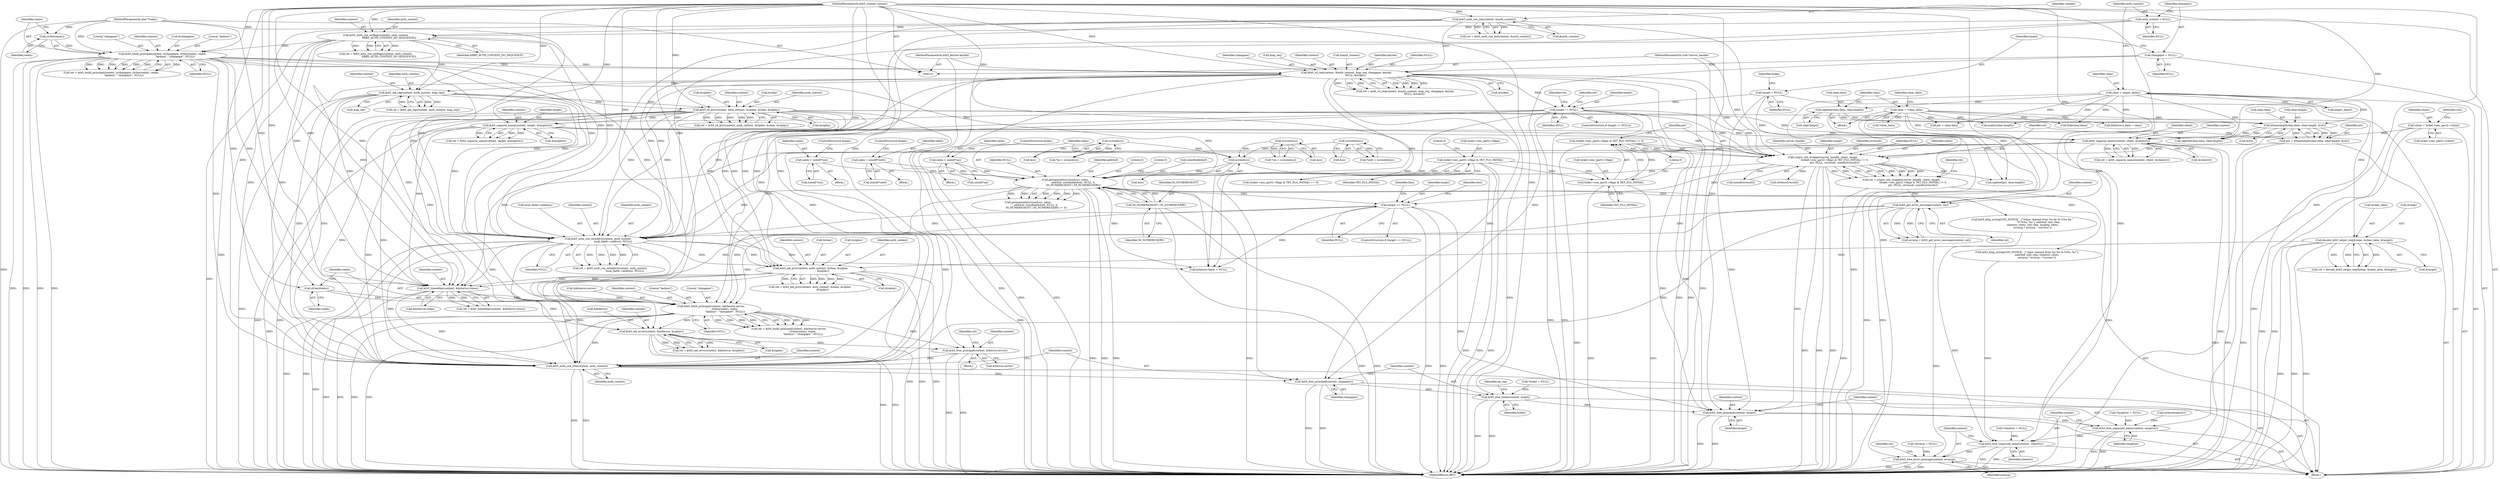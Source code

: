 digraph "0_krb5_cf1a0c411b2668c57c41e9c4efd15ba17b6b322c@API" {
"1001228" [label="(Call,krb5_free_principal(context, changepw))"];
"1001225" [label="(Call,krb5_auth_con_free(context, auth_context))"];
"1000360" [label="(Call,krb5_auth_con_init(context, &auth_context))"];
"1000122" [label="(MethodParameterIn,krb5_context context)"];
"1000963" [label="(Call,krb5_auth_con_setaddrs(context, auth_context,\n                                     local_faddr->address, NULL))"];
"1000482" [label="(Call,krb5_rd_priv(context, auth_context, &cipher, &clear, &replay))"];
"1000445" [label="(Call,krb5_mk_rep(context, auth_context, &ap_rep))"];
"1000420" [label="(Call,krb5_rd_req(context, &auth_context, &ap_req, changepw, keytab,\n                      NULL, &ticket))"];
"1000396" [label="(Call,krb5_build_principal(context, &changepw, strlen(realm), realm,\n                               \"kadmin\", \"changepw\", NULL))"];
"1000378" [label="(Call,krb5_auth_con_setflags(context, auth_context,\n                                 KRB5_AUTH_CONTEXT_DO_SEQUENCE))"];
"1000149" [label="(Call,auth_context = NULL)"];
"1000400" [label="(Call,strlen(realm))"];
"1000124" [label="(MethodParameterIn,char *realm)"];
"1000153" [label="(Call,changepw = NULL)"];
"1000125" [label="(MethodParameterIn,krb5_keytab keytab)"];
"1000580" [label="(Call,krb5_unparse_name(context, client, &clientstr))"];
"1000559" [label="(Call,krb5_unparse_name(context, target, &targetstr))"];
"1000553" [label="(Call,target != NULL)"];
"1000158" [label="(Call,target = NULL)"];
"1000503" [label="(Call,client = ticket->enc_part2->client)"];
"1000656" [label="(Call,krb5_get_error_message(context, ret))"];
"1000632" [label="(Call,ret = schpw_util_wrapper(server_handle, client, target,\n                             (ticket->enc_part2->flags & TKT_FLG_INITIAL) != 0,\n                             ptr, NULL, strresult, sizeof(strresult)))"];
"1000634" [label="(Call,schpw_util_wrapper(server_handle, client, target,\n                             (ticket->enc_part2->flags & TKT_FLG_INITIAL) != 0,\n                             ptr, NULL, strresult, sizeof(strresult)))"];
"1000123" [label="(MethodParameterIn,void *server_handle)"];
"1000638" [label="(Call,(ticket->enc_part2->flags & TKT_FLG_INITIAL) != 0)"];
"1000639" [label="(Call,ticket->enc_part2->flags & TKT_FLG_INITIAL)"];
"1000603" [label="(Call,ticket->enc_part2->flags & TKT_FLG_INITIAL)"];
"1000621" [label="(Call,ptr = k5memdup0(clear.data, clear.length, &ret))"];
"1000623" [label="(Call,k5memdup0(clear.data, clear.length, &ret))"];
"1000539" [label="(Call,zapfree(clear.data, clear.length))"];
"1000145" [label="(Call,clear = empty_data())"];
"1000546" [label="(Call,clear = *clear_data)"];
"1000785" [label="(Call,getnameinfo(ss2sa(&ss), salen,\n                    addrbuf, sizeof(addrbuf), NULL, 0,\n                    NI_NUMERICHOST | NI_NUMERICSERV))"];
"1000786" [label="(Call,ss2sa(&ss))"];
"1000769" [label="(Call,ss2sa(&ss))"];
"1000693" [label="(Call,ss2sin(&ss))"];
"1000731" [label="(Call,ss2sin6(&ss))"];
"1000720" [label="(Call,salen = sizeof(*sin))"];
"1000758" [label="(Call,salen = sizeof(*sin6))"];
"1000777" [label="(Call,salen = sizeof(*sa))"];
"1000795" [label="(Call,NI_NUMERICHOST | NI_NUMERICSERV)"];
"1000813" [label="(Call,target == NULL)"];
"1001041" [label="(Call,krb5_timeofday(context, &krberror.stime))"];
"1000985" [label="(Call,krb5_mk_priv(context, auth_context, &clear, &cipher,\n                               &replay))"];
"1000518" [label="(Call,decode_krb5_setpw_req(&clear, &clear_data, &target))"];
"1001119" [label="(Call,krb5_free_principal(context, krberror.server))"];
"1001113" [label="(Call,krb5_mk_error(context, &krberror, &cipher))"];
"1001084" [label="(Call,krb5_build_principal(context, &krberror.server,\n                                   strlen(realm), realm,\n                                   \"kadmin\", \"changepw\", NULL))"];
"1001090" [label="(Call,strlen(realm))"];
"1001231" [label="(Call,krb5_free_ticket(context, ticket))"];
"1001246" [label="(Call,krb5_free_principal(context, target))"];
"1001249" [label="(Call,krb5_free_unparsed_name(context, targetstr))"];
"1001252" [label="(Call,krb5_free_unparsed_name(context, clientstr))"];
"1001255" [label="(Call,krb5_free_error_message(context, errmsg))"];
"1000830" [label="(Call,strlen(targetstr))"];
"1000923" [label="(Call,malloc(clear.length))"];
"1000694" [label="(Call,&ss)"];
"1001259" [label="(Identifier,ret)"];
"1000487" [label="(Call,&clear)"];
"1000484" [label="(Identifier,auth_context)"];
"1000581" [label="(Identifier,context)"];
"1001232" [label="(Identifier,context)"];
"1000965" [label="(Identifier,auth_context)"];
"1000160" [label="(Identifier,NULL)"];
"1000609" [label="(Identifier,TKT_FLG_INITIAL)"];
"1000646" [label="(Literal,0)"];
"1001085" [label="(Identifier,context)"];
"1000422" [label="(Call,&auth_context)"];
"1000630" [label="(Call,&ret)"];
"1000418" [label="(Call,ret = krb5_rd_req(context, &auth_context, &ap_req, changepw, keytab,\n                      NULL, &ticket))"];
"1000402" [label="(Identifier,realm)"];
"1000358" [label="(Call,ret = krb5_auth_con_init(context, &auth_context))"];
"1000729" [label="(Call,*sin6 = ss2sin6(&ss))"];
"1000578" [label="(Call,ret = krb5_unparse_name(context, client, &clientstr))"];
"1000987" [label="(Identifier,auth_context)"];
"1001226" [label="(Identifier,context)"];
"1000427" [label="(Identifier,keytab)"];
"1000514" [label="(Block,)"];
"1000448" [label="(Call,&ap_rep)"];
"1000155" [label="(Identifier,NULL)"];
"1000758" [label="(Call,salen = sizeof(*sin6))"];
"1000404" [label="(Literal,\"changepw\")"];
"1000986" [label="(Identifier,context)"];
"1001231" [label="(Call,krb5_free_ticket(context, ticket))"];
"1000645" [label="(Identifier,TKT_FLG_INITIAL)"];
"1000814" [label="(Identifier,target)"];
"1001248" [label="(Identifier,target)"];
"1000174" [label="(Call,*targetstr = NULL)"];
"1001257" [label="(Identifier,errmsg)"];
"1000378" [label="(Call,krb5_auth_con_setflags(context, auth_context,\n                                 KRB5_AUTH_CONTEXT_DO_SEQUENCE))"];
"1000582" [label="(Identifier,client)"];
"1000124" [label="(MethodParameterIn,char *realm)"];
"1000627" [label="(Call,clear.length)"];
"1000797" [label="(Identifier,NI_NUMERICSERV)"];
"1000485" [label="(Call,&cipher)"];
"1000786" [label="(Call,ss2sa(&ss))"];
"1000992" [label="(Call,&replay)"];
"1000659" [label="(Call,zapfree(clear.data, clear.length))"];
"1001011" [label="(Block,)"];
"1000551" [label="(Identifier,clear_data)"];
"1000777" [label="(Call,salen = sizeof(*sa))"];
"1000656" [label="(Call,krb5_get_error_message(context, ret))"];
"1000840" [label="(Call,krb5_klog_syslog(LOG_NOTICE, _(\"setpw request from %s by %.*s%s for \"\n                                       \"%.*s%s: %s\"), addrbuf, (int) clen,\n                         clientstr, cdots, (int) tlen, targetp, tdots,\n                         errmsg ? errmsg : \"success\"))"];
"1000361" [label="(Identifier,context)"];
"1000483" [label="(Identifier,context)"];
"1000397" [label="(Identifier,context)"];
"1000787" [label="(Call,&ss)"];
"1001117" [label="(Call,&cipher)"];
"1000489" [label="(Call,&replay)"];
"1000657" [label="(Identifier,context)"];
"1000966" [label="(Call,local_faddr->address)"];
"1001115" [label="(Call,&krberror)"];
"1000154" [label="(Identifier,changepw)"];
"1000635" [label="(Identifier,server_handle)"];
"1000791" [label="(Call,sizeof(addrbuf))"];
"1000151" [label="(Identifier,NULL)"];
"1000623" [label="(Call,k5memdup0(clear.data, clear.length, &ret))"];
"1000732" [label="(Call,&ss)"];
"1000604" [label="(Call,ticket->enc_part2->flags)"];
"1001125" [label="(Identifier,ret)"];
"1001251" [label="(Identifier,targetstr)"];
"1000633" [label="(Identifier,ret)"];
"1001253" [label="(Identifier,context)"];
"1000725" [label="(ControlStructure,break;)"];
"1000149" [label="(Call,auth_context = NULL)"];
"1000796" [label="(Identifier,NI_NUMERICHOST)"];
"1001249" [label="(Call,krb5_free_unparsed_name(context, targetstr))"];
"1001092" [label="(Identifier,realm)"];
"1000793" [label="(Identifier,NULL)"];
"1000790" [label="(Identifier,addrbuf)"];
"1000658" [label="(Identifier,ret)"];
"1000691" [label="(Call,*sin = ss2sin(&ss))"];
"1001247" [label="(Identifier,context)"];
"1000731" [label="(Call,ss2sin6(&ss))"];
"1000784" [label="(Call,getnameinfo(ss2sa(&ss), salen,\n                    addrbuf, sizeof(addrbuf), NULL, 0,\n                    NI_NUMERICHOST | NI_NUMERICSERV) != 0)"];
"1001119" [label="(Call,krb5_free_principal(context, krberror.server))"];
"1000721" [label="(Identifier,salen)"];
"1000760" [label="(Call,sizeof(*sin6))"];
"1000559" [label="(Call,krb5_unparse_name(context, target, &targetstr))"];
"1000381" [label="(Identifier,KRB5_AUTH_CONTEXT_DO_SEQUENCE)"];
"1001238" [label="(Call,free(clear.data))"];
"1000720" [label="(Call,salen = sizeof(*sin))"];
"1000794" [label="(Literal,0)"];
"1000983" [label="(Call,ret = krb5_mk_priv(context, auth_context, &clear, &cipher,\n                               &replay))"];
"1000813" [label="(Call,target == NULL)"];
"1001225" [label="(Call,krb5_auth_con_free(context, auth_context))"];
"1000554" [label="(Identifier,target)"];
"1000518" [label="(Call,decode_krb5_setpw_req(&clear, &clear_data, &target))"];
"1001233" [label="(Identifier,ticket)"];
"1000125" [label="(MethodParameterIn,krb5_keytab keytab)"];
"1001236" [label="(Identifier,ap_rep)"];
"1000394" [label="(Call,ret = krb5_build_principal(context, &changepw, strlen(realm), realm,\n                               \"kadmin\", \"changepw\", NULL))"];
"1000398" [label="(Call,&changepw)"];
"1001255" [label="(Call,krb5_free_error_message(context, errmsg))"];
"1000637" [label="(Identifier,target)"];
"1000401" [label="(Identifier,realm)"];
"1000480" [label="(Call,ret = krb5_rd_priv(context, auth_context, &cipher, &clear, &replay))"];
"1000969" [label="(Identifier,NULL)"];
"1000818" [label="(Identifier,tlen)"];
"1000689" [label="(Block,)"];
"1001246" [label="(Call,krb5_free_principal(context, target))"];
"1000961" [label="(Call,ret = krb5_auth_con_setaddrs(context, auth_context,\n                                     local_faddr->address, NULL))"];
"1000778" [label="(Identifier,salen)"];
"1000123" [label="(MethodParameterIn,void *server_handle)"];
"1000861" [label="(Call,krb5_klog_syslog(LOG_NOTICE, _(\"chpw request from %s for %.*s%s: %s\"),\n                         addrbuf, (int) clen, clientstr, cdots,\n                         errmsg ? errmsg : \"success\"))"];
"1000376" [label="(Call,ret = krb5_auth_con_setflags(context, auth_context,\n                                 KRB5_AUTH_CONTEXT_DO_SEQUENCE))"];
"1000547" [label="(Identifier,clear)"];
"1000963" [label="(Call,krb5_auth_con_setaddrs(context, auth_context,\n                                     local_faddr->address, NULL))"];
"1000428" [label="(Identifier,NULL)"];
"1001256" [label="(Identifier,context)"];
"1000727" [label="(Block,)"];
"1000812" [label="(ControlStructure,if (target == NULL))"];
"1001254" [label="(Identifier,clientstr)"];
"1000770" [label="(Call,&ss)"];
"1001095" [label="(Identifier,NULL)"];
"1000649" [label="(Identifier,strresult)"];
"1000445" [label="(Call,krb5_mk_rep(context, auth_context, &ap_rep))"];
"1001229" [label="(Identifier,context)"];
"1001091" [label="(Identifier,realm)"];
"1001041" [label="(Call,krb5_timeofday(context, &krberror.stime))"];
"1001252" [label="(Call,krb5_free_unparsed_name(context, clientstr))"];
"1000130" [label="(Block,)"];
"1001082" [label="(Call,ret = krb5_build_principal(context, &krberror.server,\n                                   strlen(realm), realm,\n                                   \"kadmin\", \"changepw\", NULL))"];
"1000158" [label="(Call,target = NULL)"];
"1000426" [label="(Identifier,changepw)"];
"1000552" [label="(ControlStructure,if (target != NULL))"];
"1000512" [label="(Identifier,vno)"];
"1001042" [label="(Identifier,context)"];
"1000795" [label="(Call,NI_NUMERICHOST | NI_NUMERICSERV)"];
"1000985" [label="(Call,krb5_mk_priv(context, auth_context, &clear, &cipher,\n                               &replay))"];
"1000519" [label="(Call,&clear)"];
"1000648" [label="(Identifier,NULL)"];
"1001084" [label="(Call,krb5_build_principal(context, &krberror.server,\n                                   strlen(realm), realm,\n                                   \"kadmin\", \"changepw\", NULL))"];
"1000580" [label="(Call,krb5_unparse_name(context, client, &clientstr))"];
"1000815" [label="(Identifier,NULL)"];
"1000159" [label="(Identifier,target)"];
"1001111" [label="(Call,ret = krb5_mk_error(context, &krberror, &cipher))"];
"1001114" [label="(Identifier,context)"];
"1000162" [label="(Call,*ticket = NULL)"];
"1000558" [label="(Identifier,ret)"];
"1000379" [label="(Identifier,context)"];
"1000639" [label="(Call,ticket->enc_part2->flags & TKT_FLG_INITIAL)"];
"1000759" [label="(Identifier,salen)"];
"1000988" [label="(Call,&clear)"];
"1000420" [label="(Call,krb5_rd_req(context, &auth_context, &ap_req, changepw, keytab,\n                      NULL, &ticket))"];
"1000504" [label="(Identifier,client)"];
"1001106" [label="(Call,krberror.e_data = clear)"];
"1000122" [label="(MethodParameterIn,krb5_context context)"];
"1000540" [label="(Call,clear.data)"];
"1000380" [label="(Identifier,auth_context)"];
"1000964" [label="(Identifier,context)"];
"1001090" [label="(Call,strlen(realm))"];
"1001113" [label="(Call,krb5_mk_error(context, &krberror, &cipher))"];
"1000446" [label="(Identifier,context)"];
"1001230" [label="(Identifier,changepw)"];
"1000503" [label="(Call,client = ticket->enc_part2->client)"];
"1000147" [label="(Call,empty_data())"];
"1000150" [label="(Identifier,auth_context)"];
"1000638" [label="(Call,(ticket->enc_part2->flags & TKT_FLG_INITIAL) != 0)"];
"1000539" [label="(Call,zapfree(clear.data, clear.length))"];
"1001121" [label="(Call,krberror.server)"];
"1001120" [label="(Identifier,context)"];
"1000560" [label="(Identifier,context)"];
"1001260" [label="(MethodReturn,RET)"];
"1000654" [label="(Call,errmsg = krb5_get_error_message(context, ret))"];
"1000610" [label="(Literal,0)"];
"1000765" [label="(Block,)"];
"1000650" [label="(Call,sizeof(strresult))"];
"1000396" [label="(Call,krb5_build_principal(context, &changepw, strlen(realm), realm,\n                               \"kadmin\", \"changepw\", NULL))"];
"1000782" [label="(ControlStructure,break;)"];
"1000561" [label="(Identifier,target)"];
"1000360" [label="(Call,krb5_auth_con_init(context, &auth_context))"];
"1000153" [label="(Call,changepw = NULL)"];
"1000622" [label="(Identifier,ptr)"];
"1000557" [label="(Call,ret = krb5_unparse_name(context, target, &targetstr))"];
"1000624" [label="(Call,clear.data)"];
"1000553" [label="(Call,target != NULL)"];
"1000505" [label="(Call,ticket->enc_part2->client)"];
"1000362" [label="(Call,&auth_context)"];
"1000145" [label="(Call,clear = empty_data())"];
"1000424" [label="(Call,&ap_req)"];
"1000443" [label="(Call,ret = krb5_mk_rep(context, auth_context, &ap_rep))"];
"1000403" [label="(Literal,\"kadmin\")"];
"1001228" [label="(Call,krb5_free_principal(context, changepw))"];
"1000603" [label="(Call,ticket->enc_part2->flags & TKT_FLG_INITIAL)"];
"1000543" [label="(Call,clear.length)"];
"1001043" [label="(Call,&krberror.stime)"];
"1001093" [label="(Literal,\"kadmin\")"];
"1001227" [label="(Identifier,auth_context)"];
"1000170" [label="(Call,*clientstr = NULL)"];
"1001039" [label="(Call,ret = krb5_timeofday(context, &krberror.stime))"];
"1000562" [label="(Call,&targetstr)"];
"1000482" [label="(Call,krb5_rd_priv(context, auth_context, &cipher, &clear, &replay))"];
"1000693" [label="(Call,ss2sin(&ss))"];
"1000163" [label="(Identifier,ticket)"];
"1000789" [label="(Identifier,salen)"];
"1000516" [label="(Call,ret = decode_krb5_setpw_req(&clear, &clear_data, &target))"];
"1000915" [label="(Call,strlen(strresult))"];
"1000447" [label="(Identifier,auth_context)"];
"1000636" [label="(Identifier,client)"];
"1000634" [label="(Call,schpw_util_wrapper(server_handle, client, target,\n                             (ticket->enc_part2->flags & TKT_FLG_INITIAL) != 0,\n                             ptr, NULL, strresult, sizeof(strresult)))"];
"1000767" [label="(Call,*sa = ss2sa(&ss))"];
"1000546" [label="(Call,clear = *clear_data)"];
"1001094" [label="(Literal,\"changepw\")"];
"1000400" [label="(Call,strlen(realm))"];
"1001077" [label="(Call,krberror.client = NULL)"];
"1000829" [label="(Identifier,tlen)"];
"1000769" [label="(Call,ss2sa(&ss))"];
"1000798" [label="(Literal,0)"];
"1000653" [label="(Identifier,ret)"];
"1000548" [label="(Call,*clear_data)"];
"1000583" [label="(Call,&clientstr)"];
"1000785" [label="(Call,getnameinfo(ss2sa(&ss), salen,\n                    addrbuf, sizeof(addrbuf), NULL, 0,\n                    NI_NUMERICHOST | NI_NUMERICSERV))"];
"1000602" [label="(Call,(ticket->enc_part2->flags & TKT_FLG_INITIAL) == 0)"];
"1000521" [label="(Call,&clear_data)"];
"1000763" [label="(ControlStructure,break;)"];
"1000779" [label="(Call,sizeof(*sa))"];
"1000429" [label="(Call,&ticket)"];
"1000579" [label="(Identifier,ret)"];
"1000555" [label="(Identifier,NULL)"];
"1000632" [label="(Call,ret = schpw_util_wrapper(server_handle, client, target,\n                             (ticket->enc_part2->flags & TKT_FLG_INITIAL) != 0,\n                             ptr, NULL, strresult, sizeof(strresult)))"];
"1000722" [label="(Call,sizeof(*sin))"];
"1000621" [label="(Call,ptr = k5memdup0(clear.data, clear.length, &ret))"];
"1000523" [label="(Call,&target)"];
"1000421" [label="(Identifier,context)"];
"1000647" [label="(Identifier,ptr)"];
"1000990" [label="(Call,&cipher)"];
"1000927" [label="(Call,ptr = clear.data)"];
"1000178" [label="(Call,*errmsg = NULL)"];
"1000405" [label="(Identifier,NULL)"];
"1000640" [label="(Call,ticket->enc_part2->flags)"];
"1000666" [label="(Call,zapfree(ptr, clear.length))"];
"1000146" [label="(Identifier,clear)"];
"1001086" [label="(Call,&krberror.server)"];
"1001250" [label="(Identifier,context)"];
"1001228" -> "1000130"  [label="AST: "];
"1001228" -> "1001230"  [label="CFG: "];
"1001229" -> "1001228"  [label="AST: "];
"1001230" -> "1001228"  [label="AST: "];
"1001232" -> "1001228"  [label="CFG: "];
"1001228" -> "1001260"  [label="DDG: "];
"1001228" -> "1001260"  [label="DDG: "];
"1001225" -> "1001228"  [label="DDG: "];
"1000122" -> "1001228"  [label="DDG: "];
"1000420" -> "1001228"  [label="DDG: "];
"1000153" -> "1001228"  [label="DDG: "];
"1001228" -> "1001231"  [label="DDG: "];
"1001225" -> "1000130"  [label="AST: "];
"1001225" -> "1001227"  [label="CFG: "];
"1001226" -> "1001225"  [label="AST: "];
"1001227" -> "1001225"  [label="AST: "];
"1001229" -> "1001225"  [label="CFG: "];
"1001225" -> "1001260"  [label="DDG: "];
"1001225" -> "1001260"  [label="DDG: "];
"1000360" -> "1001225"  [label="DDG: "];
"1000963" -> "1001225"  [label="DDG: "];
"1000963" -> "1001225"  [label="DDG: "];
"1001041" -> "1001225"  [label="DDG: "];
"1000580" -> "1001225"  [label="DDG: "];
"1000985" -> "1001225"  [label="DDG: "];
"1000985" -> "1001225"  [label="DDG: "];
"1001119" -> "1001225"  [label="DDG: "];
"1000559" -> "1001225"  [label="DDG: "];
"1000396" -> "1001225"  [label="DDG: "];
"1000482" -> "1001225"  [label="DDG: "];
"1000482" -> "1001225"  [label="DDG: "];
"1001084" -> "1001225"  [label="DDG: "];
"1000445" -> "1001225"  [label="DDG: "];
"1000445" -> "1001225"  [label="DDG: "];
"1000378" -> "1001225"  [label="DDG: "];
"1000378" -> "1001225"  [label="DDG: "];
"1000420" -> "1001225"  [label="DDG: "];
"1000656" -> "1001225"  [label="DDG: "];
"1000122" -> "1001225"  [label="DDG: "];
"1000149" -> "1001225"  [label="DDG: "];
"1000360" -> "1000358"  [label="AST: "];
"1000360" -> "1000362"  [label="CFG: "];
"1000361" -> "1000360"  [label="AST: "];
"1000362" -> "1000360"  [label="AST: "];
"1000358" -> "1000360"  [label="CFG: "];
"1000360" -> "1001260"  [label="DDG: "];
"1000360" -> "1000358"  [label="DDG: "];
"1000360" -> "1000358"  [label="DDG: "];
"1000122" -> "1000360"  [label="DDG: "];
"1000360" -> "1000378"  [label="DDG: "];
"1000360" -> "1000420"  [label="DDG: "];
"1000360" -> "1000963"  [label="DDG: "];
"1000360" -> "1001041"  [label="DDG: "];
"1000122" -> "1000121"  [label="AST: "];
"1000122" -> "1001260"  [label="DDG: "];
"1000122" -> "1000378"  [label="DDG: "];
"1000122" -> "1000396"  [label="DDG: "];
"1000122" -> "1000420"  [label="DDG: "];
"1000122" -> "1000445"  [label="DDG: "];
"1000122" -> "1000482"  [label="DDG: "];
"1000122" -> "1000559"  [label="DDG: "];
"1000122" -> "1000580"  [label="DDG: "];
"1000122" -> "1000656"  [label="DDG: "];
"1000122" -> "1000963"  [label="DDG: "];
"1000122" -> "1000985"  [label="DDG: "];
"1000122" -> "1001041"  [label="DDG: "];
"1000122" -> "1001084"  [label="DDG: "];
"1000122" -> "1001113"  [label="DDG: "];
"1000122" -> "1001119"  [label="DDG: "];
"1000122" -> "1001231"  [label="DDG: "];
"1000122" -> "1001246"  [label="DDG: "];
"1000122" -> "1001249"  [label="DDG: "];
"1000122" -> "1001252"  [label="DDG: "];
"1000122" -> "1001255"  [label="DDG: "];
"1000963" -> "1000961"  [label="AST: "];
"1000963" -> "1000969"  [label="CFG: "];
"1000964" -> "1000963"  [label="AST: "];
"1000965" -> "1000963"  [label="AST: "];
"1000966" -> "1000963"  [label="AST: "];
"1000969" -> "1000963"  [label="AST: "];
"1000961" -> "1000963"  [label="CFG: "];
"1000963" -> "1001260"  [label="DDG: "];
"1000963" -> "1001260"  [label="DDG: "];
"1000963" -> "1000961"  [label="DDG: "];
"1000963" -> "1000961"  [label="DDG: "];
"1000963" -> "1000961"  [label="DDG: "];
"1000963" -> "1000961"  [label="DDG: "];
"1000482" -> "1000963"  [label="DDG: "];
"1000482" -> "1000963"  [label="DDG: "];
"1000580" -> "1000963"  [label="DDG: "];
"1000559" -> "1000963"  [label="DDG: "];
"1000396" -> "1000963"  [label="DDG: "];
"1000396" -> "1000963"  [label="DDG: "];
"1000445" -> "1000963"  [label="DDG: "];
"1000445" -> "1000963"  [label="DDG: "];
"1000378" -> "1000963"  [label="DDG: "];
"1000378" -> "1000963"  [label="DDG: "];
"1000420" -> "1000963"  [label="DDG: "];
"1000420" -> "1000963"  [label="DDG: "];
"1000656" -> "1000963"  [label="DDG: "];
"1000149" -> "1000963"  [label="DDG: "];
"1000785" -> "1000963"  [label="DDG: "];
"1000553" -> "1000963"  [label="DDG: "];
"1000813" -> "1000963"  [label="DDG: "];
"1000963" -> "1000985"  [label="DDG: "];
"1000963" -> "1000985"  [label="DDG: "];
"1000963" -> "1001041"  [label="DDG: "];
"1000963" -> "1001077"  [label="DDG: "];
"1000963" -> "1001084"  [label="DDG: "];
"1000482" -> "1000480"  [label="AST: "];
"1000482" -> "1000489"  [label="CFG: "];
"1000483" -> "1000482"  [label="AST: "];
"1000484" -> "1000482"  [label="AST: "];
"1000485" -> "1000482"  [label="AST: "];
"1000487" -> "1000482"  [label="AST: "];
"1000489" -> "1000482"  [label="AST: "];
"1000480" -> "1000482"  [label="CFG: "];
"1000482" -> "1001260"  [label="DDG: "];
"1000482" -> "1001260"  [label="DDG: "];
"1000482" -> "1001260"  [label="DDG: "];
"1000482" -> "1000480"  [label="DDG: "];
"1000482" -> "1000480"  [label="DDG: "];
"1000482" -> "1000480"  [label="DDG: "];
"1000482" -> "1000480"  [label="DDG: "];
"1000482" -> "1000480"  [label="DDG: "];
"1000445" -> "1000482"  [label="DDG: "];
"1000445" -> "1000482"  [label="DDG: "];
"1000482" -> "1000518"  [label="DDG: "];
"1000482" -> "1000559"  [label="DDG: "];
"1000482" -> "1000580"  [label="DDG: "];
"1000482" -> "1000985"  [label="DDG: "];
"1000482" -> "1000985"  [label="DDG: "];
"1000482" -> "1000985"  [label="DDG: "];
"1000482" -> "1001041"  [label="DDG: "];
"1000482" -> "1001113"  [label="DDG: "];
"1000445" -> "1000443"  [label="AST: "];
"1000445" -> "1000448"  [label="CFG: "];
"1000446" -> "1000445"  [label="AST: "];
"1000447" -> "1000445"  [label="AST: "];
"1000448" -> "1000445"  [label="AST: "];
"1000443" -> "1000445"  [label="CFG: "];
"1000445" -> "1001260"  [label="DDG: "];
"1000445" -> "1000443"  [label="DDG: "];
"1000445" -> "1000443"  [label="DDG: "];
"1000445" -> "1000443"  [label="DDG: "];
"1000420" -> "1000445"  [label="DDG: "];
"1000378" -> "1000445"  [label="DDG: "];
"1000445" -> "1001041"  [label="DDG: "];
"1000420" -> "1000418"  [label="AST: "];
"1000420" -> "1000429"  [label="CFG: "];
"1000421" -> "1000420"  [label="AST: "];
"1000422" -> "1000420"  [label="AST: "];
"1000424" -> "1000420"  [label="AST: "];
"1000426" -> "1000420"  [label="AST: "];
"1000427" -> "1000420"  [label="AST: "];
"1000428" -> "1000420"  [label="AST: "];
"1000429" -> "1000420"  [label="AST: "];
"1000418" -> "1000420"  [label="CFG: "];
"1000420" -> "1001260"  [label="DDG: "];
"1000420" -> "1001260"  [label="DDG: "];
"1000420" -> "1001260"  [label="DDG: "];
"1000420" -> "1001260"  [label="DDG: "];
"1000420" -> "1001260"  [label="DDG: "];
"1000420" -> "1000418"  [label="DDG: "];
"1000420" -> "1000418"  [label="DDG: "];
"1000420" -> "1000418"  [label="DDG: "];
"1000420" -> "1000418"  [label="DDG: "];
"1000420" -> "1000418"  [label="DDG: "];
"1000420" -> "1000418"  [label="DDG: "];
"1000420" -> "1000418"  [label="DDG: "];
"1000396" -> "1000420"  [label="DDG: "];
"1000396" -> "1000420"  [label="DDG: "];
"1000153" -> "1000420"  [label="DDG: "];
"1000125" -> "1000420"  [label="DDG: "];
"1000420" -> "1000553"  [label="DDG: "];
"1000420" -> "1000634"  [label="DDG: "];
"1000420" -> "1001041"  [label="DDG: "];
"1000420" -> "1001077"  [label="DDG: "];
"1000420" -> "1001084"  [label="DDG: "];
"1000396" -> "1000394"  [label="AST: "];
"1000396" -> "1000405"  [label="CFG: "];
"1000397" -> "1000396"  [label="AST: "];
"1000398" -> "1000396"  [label="AST: "];
"1000400" -> "1000396"  [label="AST: "];
"1000402" -> "1000396"  [label="AST: "];
"1000403" -> "1000396"  [label="AST: "];
"1000404" -> "1000396"  [label="AST: "];
"1000405" -> "1000396"  [label="AST: "];
"1000394" -> "1000396"  [label="CFG: "];
"1000396" -> "1001260"  [label="DDG: "];
"1000396" -> "1001260"  [label="DDG: "];
"1000396" -> "1001260"  [label="DDG: "];
"1000396" -> "1001260"  [label="DDG: "];
"1000396" -> "1000394"  [label="DDG: "];
"1000396" -> "1000394"  [label="DDG: "];
"1000396" -> "1000394"  [label="DDG: "];
"1000396" -> "1000394"  [label="DDG: "];
"1000396" -> "1000394"  [label="DDG: "];
"1000396" -> "1000394"  [label="DDG: "];
"1000396" -> "1000394"  [label="DDG: "];
"1000378" -> "1000396"  [label="DDG: "];
"1000400" -> "1000396"  [label="DDG: "];
"1000124" -> "1000396"  [label="DDG: "];
"1000396" -> "1001041"  [label="DDG: "];
"1000396" -> "1001077"  [label="DDG: "];
"1000396" -> "1001090"  [label="DDG: "];
"1000396" -> "1001084"  [label="DDG: "];
"1000378" -> "1000376"  [label="AST: "];
"1000378" -> "1000381"  [label="CFG: "];
"1000379" -> "1000378"  [label="AST: "];
"1000380" -> "1000378"  [label="AST: "];
"1000381" -> "1000378"  [label="AST: "];
"1000376" -> "1000378"  [label="CFG: "];
"1000378" -> "1001260"  [label="DDG: "];
"1000378" -> "1000376"  [label="DDG: "];
"1000378" -> "1000376"  [label="DDG: "];
"1000378" -> "1000376"  [label="DDG: "];
"1000149" -> "1000378"  [label="DDG: "];
"1000378" -> "1001041"  [label="DDG: "];
"1000149" -> "1000130"  [label="AST: "];
"1000149" -> "1000151"  [label="CFG: "];
"1000150" -> "1000149"  [label="AST: "];
"1000151" -> "1000149"  [label="AST: "];
"1000154" -> "1000149"  [label="CFG: "];
"1000400" -> "1000401"  [label="CFG: "];
"1000401" -> "1000400"  [label="AST: "];
"1000402" -> "1000400"  [label="CFG: "];
"1000124" -> "1000400"  [label="DDG: "];
"1000124" -> "1000121"  [label="AST: "];
"1000124" -> "1001260"  [label="DDG: "];
"1000124" -> "1001090"  [label="DDG: "];
"1000124" -> "1001084"  [label="DDG: "];
"1000153" -> "1000130"  [label="AST: "];
"1000153" -> "1000155"  [label="CFG: "];
"1000154" -> "1000153"  [label="AST: "];
"1000155" -> "1000153"  [label="AST: "];
"1000159" -> "1000153"  [label="CFG: "];
"1000125" -> "1000121"  [label="AST: "];
"1000125" -> "1001260"  [label="DDG: "];
"1000580" -> "1000578"  [label="AST: "];
"1000580" -> "1000583"  [label="CFG: "];
"1000581" -> "1000580"  [label="AST: "];
"1000582" -> "1000580"  [label="AST: "];
"1000583" -> "1000580"  [label="AST: "];
"1000578" -> "1000580"  [label="CFG: "];
"1000580" -> "1001260"  [label="DDG: "];
"1000580" -> "1001260"  [label="DDG: "];
"1000580" -> "1000578"  [label="DDG: "];
"1000580" -> "1000578"  [label="DDG: "];
"1000580" -> "1000578"  [label="DDG: "];
"1000559" -> "1000580"  [label="DDG: "];
"1000503" -> "1000580"  [label="DDG: "];
"1000580" -> "1000634"  [label="DDG: "];
"1000580" -> "1000656"  [label="DDG: "];
"1000580" -> "1001041"  [label="DDG: "];
"1000559" -> "1000557"  [label="AST: "];
"1000559" -> "1000562"  [label="CFG: "];
"1000560" -> "1000559"  [label="AST: "];
"1000561" -> "1000559"  [label="AST: "];
"1000562" -> "1000559"  [label="AST: "];
"1000557" -> "1000559"  [label="CFG: "];
"1000559" -> "1001260"  [label="DDG: "];
"1000559" -> "1000557"  [label="DDG: "];
"1000559" -> "1000557"  [label="DDG: "];
"1000559" -> "1000557"  [label="DDG: "];
"1000553" -> "1000559"  [label="DDG: "];
"1000559" -> "1000634"  [label="DDG: "];
"1000559" -> "1001041"  [label="DDG: "];
"1000559" -> "1001246"  [label="DDG: "];
"1000553" -> "1000552"  [label="AST: "];
"1000553" -> "1000555"  [label="CFG: "];
"1000554" -> "1000553"  [label="AST: "];
"1000555" -> "1000553"  [label="AST: "];
"1000558" -> "1000553"  [label="CFG: "];
"1000579" -> "1000553"  [label="CFG: "];
"1000553" -> "1001260"  [label="DDG: "];
"1000553" -> "1001260"  [label="DDG: "];
"1000158" -> "1000553"  [label="DDG: "];
"1000553" -> "1000634"  [label="DDG: "];
"1000553" -> "1000634"  [label="DDG: "];
"1000553" -> "1001077"  [label="DDG: "];
"1000553" -> "1001084"  [label="DDG: "];
"1000553" -> "1001246"  [label="DDG: "];
"1000158" -> "1000130"  [label="AST: "];
"1000158" -> "1000160"  [label="CFG: "];
"1000159" -> "1000158"  [label="AST: "];
"1000160" -> "1000158"  [label="AST: "];
"1000163" -> "1000158"  [label="CFG: "];
"1000158" -> "1000634"  [label="DDG: "];
"1000158" -> "1001246"  [label="DDG: "];
"1000503" -> "1000130"  [label="AST: "];
"1000503" -> "1000505"  [label="CFG: "];
"1000504" -> "1000503"  [label="AST: "];
"1000505" -> "1000503"  [label="AST: "];
"1000512" -> "1000503"  [label="CFG: "];
"1000503" -> "1001260"  [label="DDG: "];
"1000503" -> "1001260"  [label="DDG: "];
"1000656" -> "1000654"  [label="AST: "];
"1000656" -> "1000658"  [label="CFG: "];
"1000657" -> "1000656"  [label="AST: "];
"1000658" -> "1000656"  [label="AST: "];
"1000654" -> "1000656"  [label="CFG: "];
"1000656" -> "1000654"  [label="DDG: "];
"1000656" -> "1000654"  [label="DDG: "];
"1000632" -> "1000656"  [label="DDG: "];
"1000656" -> "1001041"  [label="DDG: "];
"1000632" -> "1000130"  [label="AST: "];
"1000632" -> "1000634"  [label="CFG: "];
"1000633" -> "1000632"  [label="AST: "];
"1000634" -> "1000632"  [label="AST: "];
"1000653" -> "1000632"  [label="CFG: "];
"1000632" -> "1001260"  [label="DDG: "];
"1000634" -> "1000632"  [label="DDG: "];
"1000634" -> "1000632"  [label="DDG: "];
"1000634" -> "1000632"  [label="DDG: "];
"1000634" -> "1000632"  [label="DDG: "];
"1000634" -> "1000632"  [label="DDG: "];
"1000634" -> "1000632"  [label="DDG: "];
"1000634" -> "1000632"  [label="DDG: "];
"1000634" -> "1000650"  [label="CFG: "];
"1000635" -> "1000634"  [label="AST: "];
"1000636" -> "1000634"  [label="AST: "];
"1000637" -> "1000634"  [label="AST: "];
"1000638" -> "1000634"  [label="AST: "];
"1000647" -> "1000634"  [label="AST: "];
"1000648" -> "1000634"  [label="AST: "];
"1000649" -> "1000634"  [label="AST: "];
"1000650" -> "1000634"  [label="AST: "];
"1000634" -> "1001260"  [label="DDG: "];
"1000634" -> "1001260"  [label="DDG: "];
"1000634" -> "1001260"  [label="DDG: "];
"1000123" -> "1000634"  [label="DDG: "];
"1000638" -> "1000634"  [label="DDG: "];
"1000638" -> "1000634"  [label="DDG: "];
"1000621" -> "1000634"  [label="DDG: "];
"1000634" -> "1000666"  [label="DDG: "];
"1000634" -> "1000785"  [label="DDG: "];
"1000634" -> "1000813"  [label="DDG: "];
"1000634" -> "1000915"  [label="DDG: "];
"1000634" -> "1001246"  [label="DDG: "];
"1000123" -> "1000121"  [label="AST: "];
"1000123" -> "1001260"  [label="DDG: "];
"1000638" -> "1000646"  [label="CFG: "];
"1000639" -> "1000638"  [label="AST: "];
"1000646" -> "1000638"  [label="AST: "];
"1000647" -> "1000638"  [label="CFG: "];
"1000638" -> "1001260"  [label="DDG: "];
"1000639" -> "1000638"  [label="DDG: "];
"1000639" -> "1000638"  [label="DDG: "];
"1000639" -> "1000645"  [label="CFG: "];
"1000640" -> "1000639"  [label="AST: "];
"1000645" -> "1000639"  [label="AST: "];
"1000646" -> "1000639"  [label="CFG: "];
"1000639" -> "1001260"  [label="DDG: "];
"1000639" -> "1001260"  [label="DDG: "];
"1000603" -> "1000639"  [label="DDG: "];
"1000603" -> "1000639"  [label="DDG: "];
"1000603" -> "1000602"  [label="AST: "];
"1000603" -> "1000609"  [label="CFG: "];
"1000604" -> "1000603"  [label="AST: "];
"1000609" -> "1000603"  [label="AST: "];
"1000610" -> "1000603"  [label="CFG: "];
"1000603" -> "1001260"  [label="DDG: "];
"1000603" -> "1001260"  [label="DDG: "];
"1000603" -> "1000602"  [label="DDG: "];
"1000603" -> "1000602"  [label="DDG: "];
"1000621" -> "1000130"  [label="AST: "];
"1000621" -> "1000623"  [label="CFG: "];
"1000622" -> "1000621"  [label="AST: "];
"1000623" -> "1000621"  [label="AST: "];
"1000633" -> "1000621"  [label="CFG: "];
"1000621" -> "1001260"  [label="DDG: "];
"1000623" -> "1000621"  [label="DDG: "];
"1000623" -> "1000621"  [label="DDG: "];
"1000623" -> "1000621"  [label="DDG: "];
"1000623" -> "1000630"  [label="CFG: "];
"1000624" -> "1000623"  [label="AST: "];
"1000627" -> "1000623"  [label="AST: "];
"1000630" -> "1000623"  [label="AST: "];
"1000623" -> "1001260"  [label="DDG: "];
"1000539" -> "1000623"  [label="DDG: "];
"1000539" -> "1000623"  [label="DDG: "];
"1000546" -> "1000623"  [label="DDG: "];
"1000145" -> "1000623"  [label="DDG: "];
"1000623" -> "1000659"  [label="DDG: "];
"1000623" -> "1000659"  [label="DDG: "];
"1000539" -> "1000514"  [label="AST: "];
"1000539" -> "1000543"  [label="CFG: "];
"1000540" -> "1000539"  [label="AST: "];
"1000543" -> "1000539"  [label="AST: "];
"1000547" -> "1000539"  [label="CFG: "];
"1000539" -> "1001260"  [label="DDG: "];
"1000145" -> "1000539"  [label="DDG: "];
"1000145" -> "1000130"  [label="AST: "];
"1000145" -> "1000147"  [label="CFG: "];
"1000146" -> "1000145"  [label="AST: "];
"1000147" -> "1000145"  [label="AST: "];
"1000150" -> "1000145"  [label="CFG: "];
"1000145" -> "1001260"  [label="DDG: "];
"1000145" -> "1000659"  [label="DDG: "];
"1000145" -> "1000666"  [label="DDG: "];
"1000145" -> "1000923"  [label="DDG: "];
"1000145" -> "1000927"  [label="DDG: "];
"1000145" -> "1001106"  [label="DDG: "];
"1000145" -> "1001238"  [label="DDG: "];
"1000546" -> "1000514"  [label="AST: "];
"1000546" -> "1000548"  [label="CFG: "];
"1000547" -> "1000546"  [label="AST: "];
"1000548" -> "1000546"  [label="AST: "];
"1000551" -> "1000546"  [label="CFG: "];
"1000546" -> "1001260"  [label="DDG: "];
"1000546" -> "1001260"  [label="DDG: "];
"1000546" -> "1000659"  [label="DDG: "];
"1000546" -> "1000666"  [label="DDG: "];
"1000546" -> "1000923"  [label="DDG: "];
"1000546" -> "1000927"  [label="DDG: "];
"1000546" -> "1001106"  [label="DDG: "];
"1000546" -> "1001238"  [label="DDG: "];
"1000785" -> "1000784"  [label="AST: "];
"1000785" -> "1000795"  [label="CFG: "];
"1000786" -> "1000785"  [label="AST: "];
"1000789" -> "1000785"  [label="AST: "];
"1000790" -> "1000785"  [label="AST: "];
"1000791" -> "1000785"  [label="AST: "];
"1000793" -> "1000785"  [label="AST: "];
"1000794" -> "1000785"  [label="AST: "];
"1000795" -> "1000785"  [label="AST: "];
"1000798" -> "1000785"  [label="CFG: "];
"1000785" -> "1001260"  [label="DDG: "];
"1000785" -> "1001260"  [label="DDG: "];
"1000785" -> "1001260"  [label="DDG: "];
"1000785" -> "1001260"  [label="DDG: "];
"1000785" -> "1000784"  [label="DDG: "];
"1000785" -> "1000784"  [label="DDG: "];
"1000785" -> "1000784"  [label="DDG: "];
"1000785" -> "1000784"  [label="DDG: "];
"1000785" -> "1000784"  [label="DDG: "];
"1000785" -> "1000784"  [label="DDG: "];
"1000786" -> "1000785"  [label="DDG: "];
"1000720" -> "1000785"  [label="DDG: "];
"1000758" -> "1000785"  [label="DDG: "];
"1000777" -> "1000785"  [label="DDG: "];
"1000795" -> "1000785"  [label="DDG: "];
"1000795" -> "1000785"  [label="DDG: "];
"1000785" -> "1000813"  [label="DDG: "];
"1000785" -> "1000840"  [label="DDG: "];
"1000785" -> "1000861"  [label="DDG: "];
"1000785" -> "1001077"  [label="DDG: "];
"1000785" -> "1001084"  [label="DDG: "];
"1000786" -> "1000787"  [label="CFG: "];
"1000787" -> "1000786"  [label="AST: "];
"1000789" -> "1000786"  [label="CFG: "];
"1000786" -> "1001260"  [label="DDG: "];
"1000769" -> "1000786"  [label="DDG: "];
"1000693" -> "1000786"  [label="DDG: "];
"1000731" -> "1000786"  [label="DDG: "];
"1000769" -> "1000767"  [label="AST: "];
"1000769" -> "1000770"  [label="CFG: "];
"1000770" -> "1000769"  [label="AST: "];
"1000767" -> "1000769"  [label="CFG: "];
"1000769" -> "1000767"  [label="DDG: "];
"1000693" -> "1000691"  [label="AST: "];
"1000693" -> "1000694"  [label="CFG: "];
"1000694" -> "1000693"  [label="AST: "];
"1000691" -> "1000693"  [label="CFG: "];
"1000693" -> "1000691"  [label="DDG: "];
"1000731" -> "1000729"  [label="AST: "];
"1000731" -> "1000732"  [label="CFG: "];
"1000732" -> "1000731"  [label="AST: "];
"1000729" -> "1000731"  [label="CFG: "];
"1000731" -> "1000729"  [label="DDG: "];
"1000720" -> "1000689"  [label="AST: "];
"1000720" -> "1000722"  [label="CFG: "];
"1000721" -> "1000720"  [label="AST: "];
"1000722" -> "1000720"  [label="AST: "];
"1000725" -> "1000720"  [label="CFG: "];
"1000758" -> "1000727"  [label="AST: "];
"1000758" -> "1000760"  [label="CFG: "];
"1000759" -> "1000758"  [label="AST: "];
"1000760" -> "1000758"  [label="AST: "];
"1000763" -> "1000758"  [label="CFG: "];
"1000777" -> "1000765"  [label="AST: "];
"1000777" -> "1000779"  [label="CFG: "];
"1000778" -> "1000777"  [label="AST: "];
"1000779" -> "1000777"  [label="AST: "];
"1000782" -> "1000777"  [label="CFG: "];
"1000795" -> "1000797"  [label="CFG: "];
"1000796" -> "1000795"  [label="AST: "];
"1000797" -> "1000795"  [label="AST: "];
"1000795" -> "1001260"  [label="DDG: "];
"1000795" -> "1001260"  [label="DDG: "];
"1000813" -> "1000812"  [label="AST: "];
"1000813" -> "1000815"  [label="CFG: "];
"1000814" -> "1000813"  [label="AST: "];
"1000815" -> "1000813"  [label="AST: "];
"1000818" -> "1000813"  [label="CFG: "];
"1000829" -> "1000813"  [label="CFG: "];
"1000813" -> "1001260"  [label="DDG: "];
"1000813" -> "1001260"  [label="DDG: "];
"1000813" -> "1001077"  [label="DDG: "];
"1000813" -> "1001084"  [label="DDG: "];
"1000813" -> "1001246"  [label="DDG: "];
"1001041" -> "1001039"  [label="AST: "];
"1001041" -> "1001043"  [label="CFG: "];
"1001042" -> "1001041"  [label="AST: "];
"1001043" -> "1001041"  [label="AST: "];
"1001039" -> "1001041"  [label="CFG: "];
"1001041" -> "1001260"  [label="DDG: "];
"1001041" -> "1001039"  [label="DDG: "];
"1001041" -> "1001039"  [label="DDG: "];
"1000985" -> "1001041"  [label="DDG: "];
"1001041" -> "1001084"  [label="DDG: "];
"1000985" -> "1000983"  [label="AST: "];
"1000985" -> "1000992"  [label="CFG: "];
"1000986" -> "1000985"  [label="AST: "];
"1000987" -> "1000985"  [label="AST: "];
"1000988" -> "1000985"  [label="AST: "];
"1000990" -> "1000985"  [label="AST: "];
"1000992" -> "1000985"  [label="AST: "];
"1000983" -> "1000985"  [label="CFG: "];
"1000985" -> "1001260"  [label="DDG: "];
"1000985" -> "1001260"  [label="DDG: "];
"1000985" -> "1001260"  [label="DDG: "];
"1000985" -> "1000983"  [label="DDG: "];
"1000985" -> "1000983"  [label="DDG: "];
"1000985" -> "1000983"  [label="DDG: "];
"1000985" -> "1000983"  [label="DDG: "];
"1000985" -> "1000983"  [label="DDG: "];
"1000518" -> "1000985"  [label="DDG: "];
"1000985" -> "1001113"  [label="DDG: "];
"1000518" -> "1000516"  [label="AST: "];
"1000518" -> "1000523"  [label="CFG: "];
"1000519" -> "1000518"  [label="AST: "];
"1000521" -> "1000518"  [label="AST: "];
"1000523" -> "1000518"  [label="AST: "];
"1000516" -> "1000518"  [label="CFG: "];
"1000518" -> "1001260"  [label="DDG: "];
"1000518" -> "1001260"  [label="DDG: "];
"1000518" -> "1001260"  [label="DDG: "];
"1000518" -> "1000516"  [label="DDG: "];
"1000518" -> "1000516"  [label="DDG: "];
"1000518" -> "1000516"  [label="DDG: "];
"1001119" -> "1001011"  [label="AST: "];
"1001119" -> "1001121"  [label="CFG: "];
"1001120" -> "1001119"  [label="AST: "];
"1001121" -> "1001119"  [label="AST: "];
"1001125" -> "1001119"  [label="CFG: "];
"1001119" -> "1001260"  [label="DDG: "];
"1001119" -> "1001260"  [label="DDG: "];
"1001113" -> "1001119"  [label="DDG: "];
"1001084" -> "1001119"  [label="DDG: "];
"1001113" -> "1001111"  [label="AST: "];
"1001113" -> "1001117"  [label="CFG: "];
"1001114" -> "1001113"  [label="AST: "];
"1001115" -> "1001113"  [label="AST: "];
"1001117" -> "1001113"  [label="AST: "];
"1001111" -> "1001113"  [label="CFG: "];
"1001113" -> "1001260"  [label="DDG: "];
"1001113" -> "1001260"  [label="DDG: "];
"1001113" -> "1001111"  [label="DDG: "];
"1001113" -> "1001111"  [label="DDG: "];
"1001113" -> "1001111"  [label="DDG: "];
"1001084" -> "1001113"  [label="DDG: "];
"1001084" -> "1001082"  [label="AST: "];
"1001084" -> "1001095"  [label="CFG: "];
"1001085" -> "1001084"  [label="AST: "];
"1001086" -> "1001084"  [label="AST: "];
"1001090" -> "1001084"  [label="AST: "];
"1001092" -> "1001084"  [label="AST: "];
"1001093" -> "1001084"  [label="AST: "];
"1001094" -> "1001084"  [label="AST: "];
"1001095" -> "1001084"  [label="AST: "];
"1001082" -> "1001084"  [label="CFG: "];
"1001084" -> "1001260"  [label="DDG: "];
"1001084" -> "1001260"  [label="DDG: "];
"1001084" -> "1001260"  [label="DDG: "];
"1001084" -> "1001260"  [label="DDG: "];
"1001084" -> "1001082"  [label="DDG: "];
"1001084" -> "1001082"  [label="DDG: "];
"1001084" -> "1001082"  [label="DDG: "];
"1001084" -> "1001082"  [label="DDG: "];
"1001084" -> "1001082"  [label="DDG: "];
"1001084" -> "1001082"  [label="DDG: "];
"1001084" -> "1001082"  [label="DDG: "];
"1001090" -> "1001084"  [label="DDG: "];
"1001090" -> "1001091"  [label="CFG: "];
"1001091" -> "1001090"  [label="AST: "];
"1001092" -> "1001090"  [label="CFG: "];
"1001231" -> "1000130"  [label="AST: "];
"1001231" -> "1001233"  [label="CFG: "];
"1001232" -> "1001231"  [label="AST: "];
"1001233" -> "1001231"  [label="AST: "];
"1001236" -> "1001231"  [label="CFG: "];
"1001231" -> "1001260"  [label="DDG: "];
"1001231" -> "1001260"  [label="DDG: "];
"1000162" -> "1001231"  [label="DDG: "];
"1001231" -> "1001246"  [label="DDG: "];
"1001246" -> "1000130"  [label="AST: "];
"1001246" -> "1001248"  [label="CFG: "];
"1001247" -> "1001246"  [label="AST: "];
"1001248" -> "1001246"  [label="AST: "];
"1001250" -> "1001246"  [label="CFG: "];
"1001246" -> "1001260"  [label="DDG: "];
"1001246" -> "1001260"  [label="DDG: "];
"1001246" -> "1001249"  [label="DDG: "];
"1001249" -> "1000130"  [label="AST: "];
"1001249" -> "1001251"  [label="CFG: "];
"1001250" -> "1001249"  [label="AST: "];
"1001251" -> "1001249"  [label="AST: "];
"1001253" -> "1001249"  [label="CFG: "];
"1001249" -> "1001260"  [label="DDG: "];
"1001249" -> "1001260"  [label="DDG: "];
"1000174" -> "1001249"  [label="DDG: "];
"1000830" -> "1001249"  [label="DDG: "];
"1001249" -> "1001252"  [label="DDG: "];
"1001252" -> "1000130"  [label="AST: "];
"1001252" -> "1001254"  [label="CFG: "];
"1001253" -> "1001252"  [label="AST: "];
"1001254" -> "1001252"  [label="AST: "];
"1001256" -> "1001252"  [label="CFG: "];
"1001252" -> "1001260"  [label="DDG: "];
"1001252" -> "1001260"  [label="DDG: "];
"1000840" -> "1001252"  [label="DDG: "];
"1000170" -> "1001252"  [label="DDG: "];
"1000861" -> "1001252"  [label="DDG: "];
"1001252" -> "1001255"  [label="DDG: "];
"1001255" -> "1000130"  [label="AST: "];
"1001255" -> "1001257"  [label="CFG: "];
"1001256" -> "1001255"  [label="AST: "];
"1001257" -> "1001255"  [label="AST: "];
"1001259" -> "1001255"  [label="CFG: "];
"1001255" -> "1001260"  [label="DDG: "];
"1001255" -> "1001260"  [label="DDG: "];
"1001255" -> "1001260"  [label="DDG: "];
"1000178" -> "1001255"  [label="DDG: "];
"1000654" -> "1001255"  [label="DDG: "];
}

